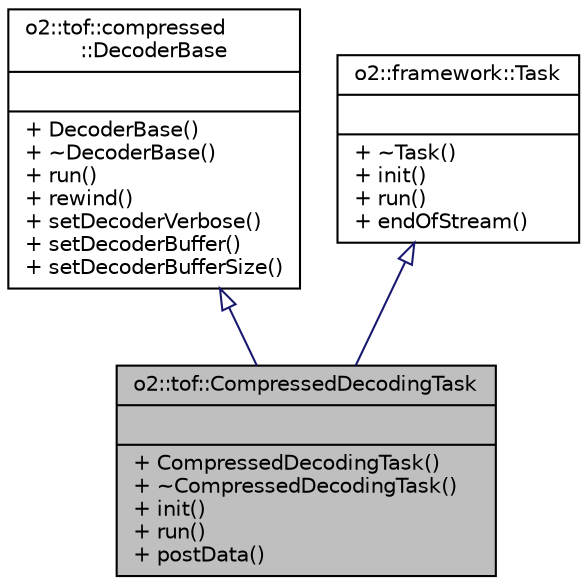 digraph "o2::tof::CompressedDecodingTask"
{
 // INTERACTIVE_SVG=YES
  bgcolor="transparent";
  edge [fontname="Helvetica",fontsize="10",labelfontname="Helvetica",labelfontsize="10"];
  node [fontname="Helvetica",fontsize="10",shape=record];
  Node0 [label="{o2::tof::CompressedDecodingTask\n||+ CompressedDecodingTask()\l+ ~CompressedDecodingTask()\l+ init()\l+ run()\l+ postData()\l}",height=0.2,width=0.4,color="black", fillcolor="grey75", style="filled", fontcolor="black"];
  Node1 -> Node0 [dir="back",color="midnightblue",fontsize="10",style="solid",arrowtail="onormal",fontname="Helvetica"];
  Node1 [label="{o2::tof::compressed\l::DecoderBase\n||+ DecoderBase()\l+ ~DecoderBase()\l+ run()\l+ rewind()\l+ setDecoderVerbose()\l+ setDecoderBuffer()\l+ setDecoderBufferSize()\l}",height=0.2,width=0.4,color="black",URL="$dd/dd9/classo2_1_1tof_1_1compressed_1_1DecoderBase.html"];
  Node2 -> Node0 [dir="back",color="midnightblue",fontsize="10",style="solid",arrowtail="onormal",fontname="Helvetica"];
  Node2 [label="{o2::framework::Task\n||+ ~Task()\l+ init()\l+ run()\l+ endOfStream()\l}",height=0.2,width=0.4,color="black",URL="$de/dac/classo2_1_1framework_1_1Task.html"];
}
